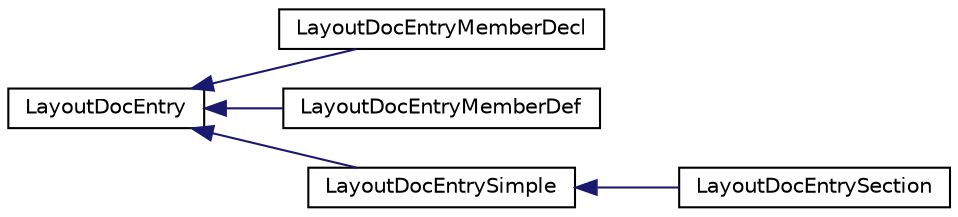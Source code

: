 digraph "类继承关系图"
{
 // INTERACTIVE_SVG=YES
 // LATEX_PDF_SIZE
  edge [fontname="Helvetica",fontsize="10",labelfontname="Helvetica",labelfontsize="10"];
  node [fontname="Helvetica",fontsize="10",shape=record];
  rankdir="LR";
  Node0 [label="LayoutDocEntry",height=0.2,width=0.4,color="black", fillcolor="white", style="filled",URL="$d9/dba/struct_layout_doc_entry.html",tooltip="Base class representing a piece of a documentation page"];
  Node0 -> Node1 [dir="back",color="midnightblue",fontsize="10",style="solid",fontname="Helvetica"];
  Node1 [label="LayoutDocEntryMemberDecl",height=0.2,width=0.4,color="black", fillcolor="white", style="filled",URL="$df/df4/struct_layout_doc_entry_member_decl.html",tooltip="Represents of a member declaration list with configurable title and subtitle."];
  Node0 -> Node2 [dir="back",color="midnightblue",fontsize="10",style="solid",fontname="Helvetica"];
  Node2 [label="LayoutDocEntryMemberDef",height=0.2,width=0.4,color="black", fillcolor="white", style="filled",URL="$d2/def/struct_layout_doc_entry_member_def.html",tooltip="Represents of a member definition list with configurable title."];
  Node0 -> Node3 [dir="back",color="midnightblue",fontsize="10",style="solid",fontname="Helvetica"];
  Node3 [label="LayoutDocEntrySimple",height=0.2,width=0.4,color="black", fillcolor="white", style="filled",URL="$d4/dc3/struct_layout_doc_entry_simple.html",tooltip="Represents of a piece of a documentation page without configurable parts"];
  Node3 -> Node4 [dir="back",color="midnightblue",fontsize="10",style="solid",fontname="Helvetica"];
  Node4 [label="LayoutDocEntrySection",height=0.2,width=0.4,color="black", fillcolor="white", style="filled",URL="$dd/da0/struct_layout_doc_entry_section.html",tooltip=" "];
}
